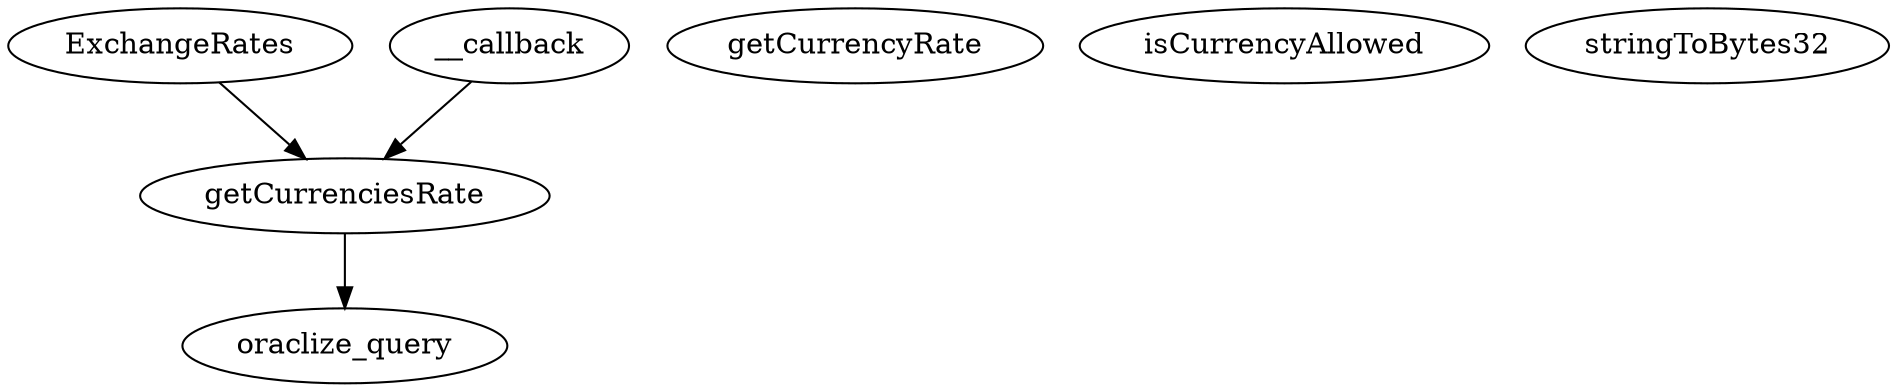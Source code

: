 strict digraph {
  ExchangeRates
  getCurrenciesRate
  __callback
  oraclize_query
  getCurrencyRate
  isCurrencyAllowed
  stringToBytes32
  ExchangeRates -> getCurrenciesRate
  __callback -> getCurrenciesRate
  getCurrenciesRate -> oraclize_query
}

